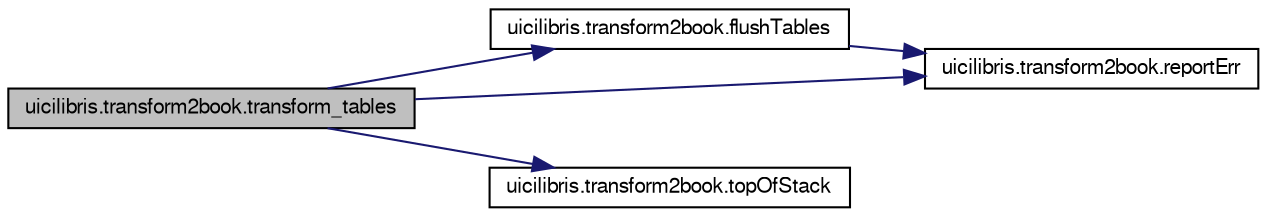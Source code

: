 digraph G
{
  edge [fontname="FreeSans",fontsize="10",labelfontname="FreeSans",labelfontsize="10"];
  node [fontname="FreeSans",fontsize="10",shape=record];
  rankdir="LR";
  Node1 [label="uicilibris.transform2book.transform_tables",height=0.2,width=0.4,color="black", fillcolor="grey75", style="filled" fontcolor="black"];
  Node1 -> Node2 [color="midnightblue",fontsize="10",style="solid",fontname="FreeSans"];
  Node2 [label="uicilibris.transform2book.flushTables",height=0.2,width=0.4,color="black", fillcolor="white", style="filled",URL="$namespaceuicilibris_1_1transform2book.html#a7b1b336762259ca843b8d8dfd695dd23",tooltip="flushes the table state"];
  Node2 -> Node3 [color="midnightblue",fontsize="10",style="solid",fontname="FreeSans"];
  Node3 [label="uicilibris.transform2book.reportErr",height=0.2,width=0.4,color="black", fillcolor="white", style="filled",URL="$namespaceuicilibris_1_1transform2book.html#a9a906578a0b55622178fdba1072e401e",tooltip="emits messages for the user"];
  Node1 -> Node4 [color="midnightblue",fontsize="10",style="solid",fontname="FreeSans"];
  Node4 [label="uicilibris.transform2book.topOfStack",height=0.2,width=0.4,color="black", fillcolor="white", style="filled",URL="$namespaceuicilibris_1_1transform2book.html#a66287fce1c93a0e5931d54035dcfb379",tooltip="returns the top of the stack if any"];
  Node1 -> Node3 [color="midnightblue",fontsize="10",style="solid",fontname="FreeSans"];
}
